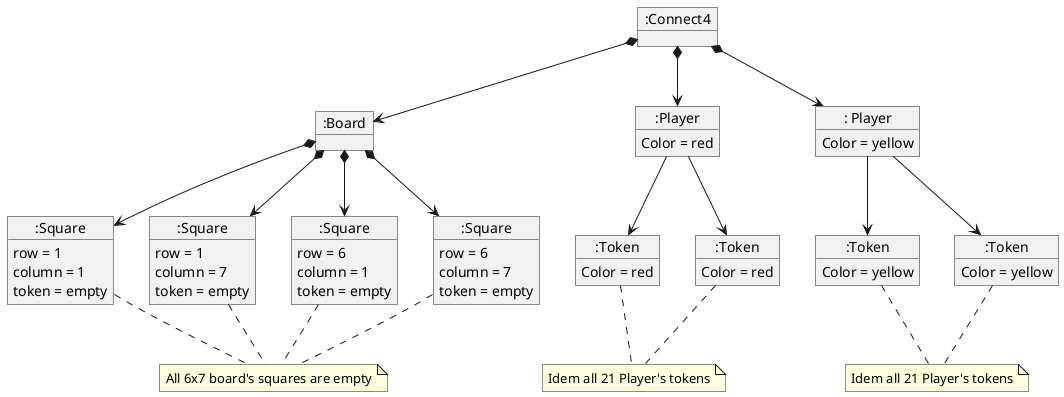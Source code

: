 @startuml

object ":Connect4" as connect4
object ":Board" as board

'players'
object ":Player" as playerRed{
Color = red
}
object ": Player" as playerYellow{
Color = yellow
}

'squares'
object ":Square" as square11{
row = 1
column = 1
token = empty
}
object ":Square" as square17{
row = 1
column = 7
token = empty
}
object ":Square" as square61{
row = 6
column = 1
token = empty
}
object ":Square" as square67{
row = 6
column = 7
token = empty
}

'tokens'
object ":Token" as tokenRed1{
Color = red
}
object ":Token" as tokenRed2{
Color = red
}
object ":Token" as tokenYellow1{
Color = yellow
}
object ":Token" as tokenYellow2{
Color = yellow
}

'connect4 dependencies'
connect4 *-down-> board
connect4 *-down-> playerRed
connect4 *-down-> playerYellow

'board dependencies'
board *-down-> square11
board *-down-> square17
board *-down-> square61
board *-down-> square67

'player dependencies'
playerRed -down-> tokenRed1
playerRed -down-> tokenRed2
playerYellow -down-> tokenYellow1
playerYellow -down-> tokenYellow2

note as NEmpty
All 6x7 board's squares are empty
end note
square11..NEmpty
square17..NEmpty
square61..NEmpty
square67..NEmpty

note as NYellow
Idem all 21 Player's tokens
end note
tokenYellow1..NYellow
tokenYellow2..NYellow

note as NRed
Idem all 21 Player's tokens
end note
tokenRed1..NRed
tokenRed2..NRed

@enduml